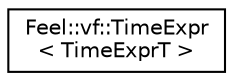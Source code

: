 digraph "Graphical Class Hierarchy"
{
 // LATEX_PDF_SIZE
  edge [fontname="Helvetica",fontsize="10",labelfontname="Helvetica",labelfontsize="10"];
  node [fontname="Helvetica",fontsize="10",shape=record];
  rankdir="LR";
  Node0 [label="Feel::vf::TimeExpr\l\< TimeExprT \>",height=0.2,width=0.4,color="black", fillcolor="white", style="filled",URL="$classFeel_1_1vf_1_1TimeExpr.html",tooltip=" "];
}
